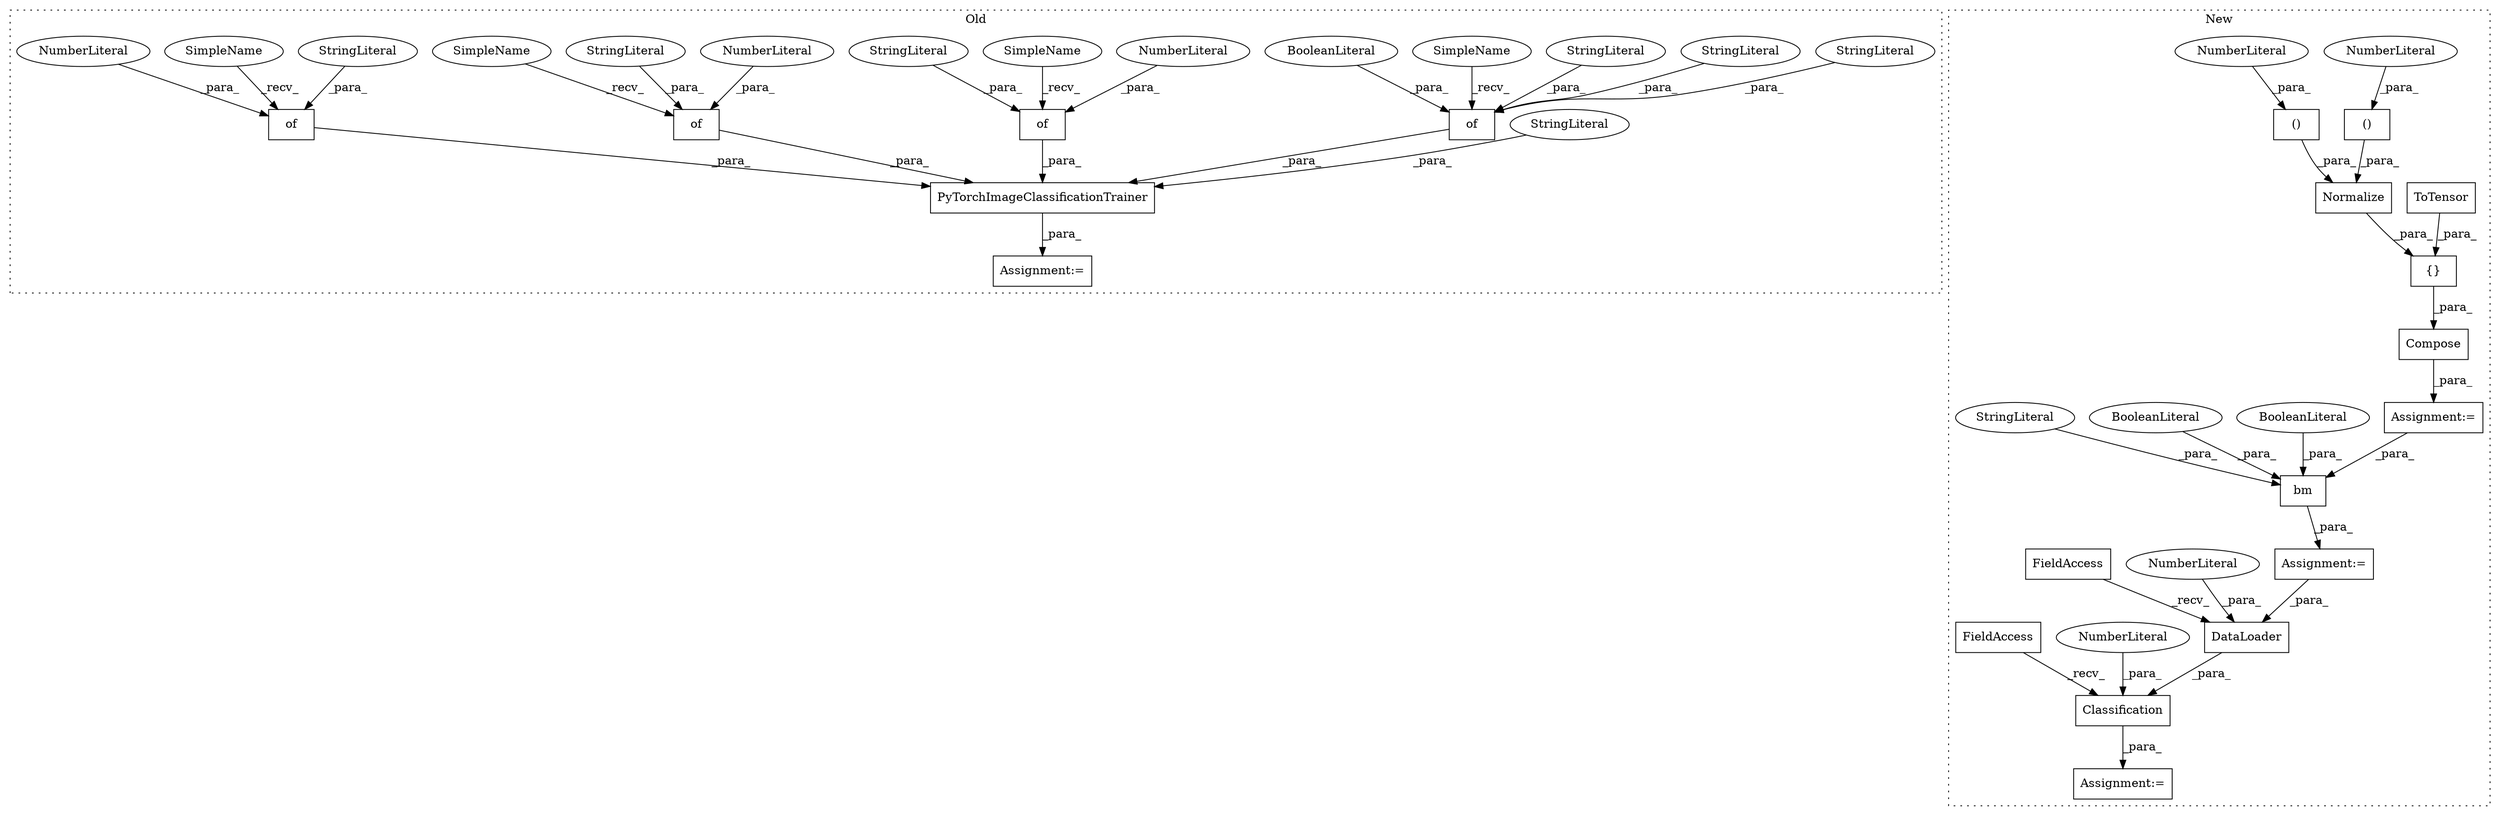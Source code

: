 digraph G {
subgraph cluster0 {
1 [label="PyTorchImageClassificationTrainer" a="32" s="1292,1458" l="34,1" shape="box"];
12 [label="StringLiteral" a="45" s="1337" l="9" shape="ellipse"];
18 [label="of" a="32" s="1351,1391" l="3,1" shape="box"];
19 [label="of" a="32" s="1440,1457" l="3,1" shape="box"];
20 [label="NumberLiteral" a="34" s="1456" l="1" shape="ellipse"];
21 [label="BooleanLiteral" a="9" s="1387" l="4" shape="ellipse"];
24 [label="StringLiteral" a="45" s="1361" l="14" shape="ellipse"];
25 [label="StringLiteral" a="45" s="1354" l="6" shape="ellipse"];
26 [label="StringLiteral" a="45" s="1443" l="12" shape="ellipse"];
27 [label="StringLiteral" a="45" s="1376" l="10" shape="ellipse"];
29 [label="of" a="32" s="1421,1434" l="3,1" shape="box"];
30 [label="NumberLiteral" a="34" s="1429" l="5" shape="ellipse"];
31 [label="StringLiteral" a="45" s="1424" l="4" shape="ellipse"];
32 [label="of" a="32" s="1397,1415" l="3,1" shape="box"];
33 [label="NumberLiteral" a="34" s="1413" l="2" shape="ellipse"];
34 [label="StringLiteral" a="45" s="1400" l="12" shape="ellipse"];
38 [label="Assignment:=" a="7" s="1291" l="1" shape="box"];
39 [label="SimpleName" a="42" s="1393" l="3" shape="ellipse"];
40 [label="SimpleName" a="42" s="1347" l="3" shape="ellipse"];
41 [label="SimpleName" a="42" s="1436" l="3" shape="ellipse"];
42 [label="SimpleName" a="42" s="1417" l="3" shape="ellipse"];
label = "Old";
style="dotted";
}
subgraph cluster1 {
2 [label="ToTensor" a="32" s="1723" l="10" shape="box"];
3 [label="bm" a="32" s="2087,2130" l="3,1" shape="box"];
4 [label="Normalize" a="32" s="1745,1858" l="17,2" shape="box"];
5 [label="()" a="106" s="1762" l="44" shape="box"];
6 [label="{}" a="4" s="1649,1860" l="1,1" shape="box"];
7 [label="()" a="106" s="1815" l="43" shape="box"];
8 [label="NumberLiteral" a="34" s="1815" l="6" shape="ellipse"];
9 [label="NumberLiteral" a="34" s="1800" l="6" shape="ellipse"];
10 [label="BooleanLiteral" a="9" s="2110" l="4" shape="ellipse"];
11 [label="BooleanLiteral" a="9" s="2105" l="4" shape="ellipse"];
13 [label="StringLiteral" a="45" s="2090" l="14" shape="ellipse"];
14 [label="Compose" a="32" s="1632,1861" l="8,1" shape="box"];
15 [label="DataLoader" a="32" s="2306,2334" l="11,1" shape="box"];
16 [label="NumberLiteral" a="34" s="2331" l="3" shape="ellipse"];
17 [label="FieldAccess" a="22" s="2267" l="3" shape="box"];
22 [label="Classification" a="32" s="2252,2409" l="15,1" shape="box"];
23 [label="NumberLiteral" a="34" s="2404" l="1" shape="ellipse"];
28 [label="FieldAccess" a="22" s="2213" l="3" shape="box"];
35 [label="Assignment:=" a="7" s="1620" l="1" shape="box"];
36 [label="Assignment:=" a="7" s="2086" l="1" shape="box"];
37 [label="Assignment:=" a="7" s="2212" l="1" shape="box"];
label = "New";
style="dotted";
}
1 -> 38 [label="_para_"];
2 -> 6 [label="_para_"];
3 -> 36 [label="_para_"];
4 -> 6 [label="_para_"];
5 -> 4 [label="_para_"];
6 -> 14 [label="_para_"];
7 -> 4 [label="_para_"];
8 -> 7 [label="_para_"];
9 -> 5 [label="_para_"];
10 -> 3 [label="_para_"];
11 -> 3 [label="_para_"];
12 -> 1 [label="_para_"];
13 -> 3 [label="_para_"];
14 -> 35 [label="_para_"];
15 -> 22 [label="_para_"];
16 -> 15 [label="_para_"];
17 -> 15 [label="_recv_"];
18 -> 1 [label="_para_"];
19 -> 1 [label="_para_"];
20 -> 19 [label="_para_"];
21 -> 18 [label="_para_"];
22 -> 37 [label="_para_"];
23 -> 22 [label="_para_"];
24 -> 18 [label="_para_"];
25 -> 18 [label="_para_"];
26 -> 19 [label="_para_"];
27 -> 18 [label="_para_"];
28 -> 22 [label="_recv_"];
29 -> 1 [label="_para_"];
30 -> 29 [label="_para_"];
31 -> 29 [label="_para_"];
32 -> 1 [label="_para_"];
33 -> 32 [label="_para_"];
34 -> 32 [label="_para_"];
35 -> 3 [label="_para_"];
36 -> 15 [label="_para_"];
39 -> 32 [label="_recv_"];
40 -> 18 [label="_recv_"];
41 -> 19 [label="_recv_"];
42 -> 29 [label="_recv_"];
}